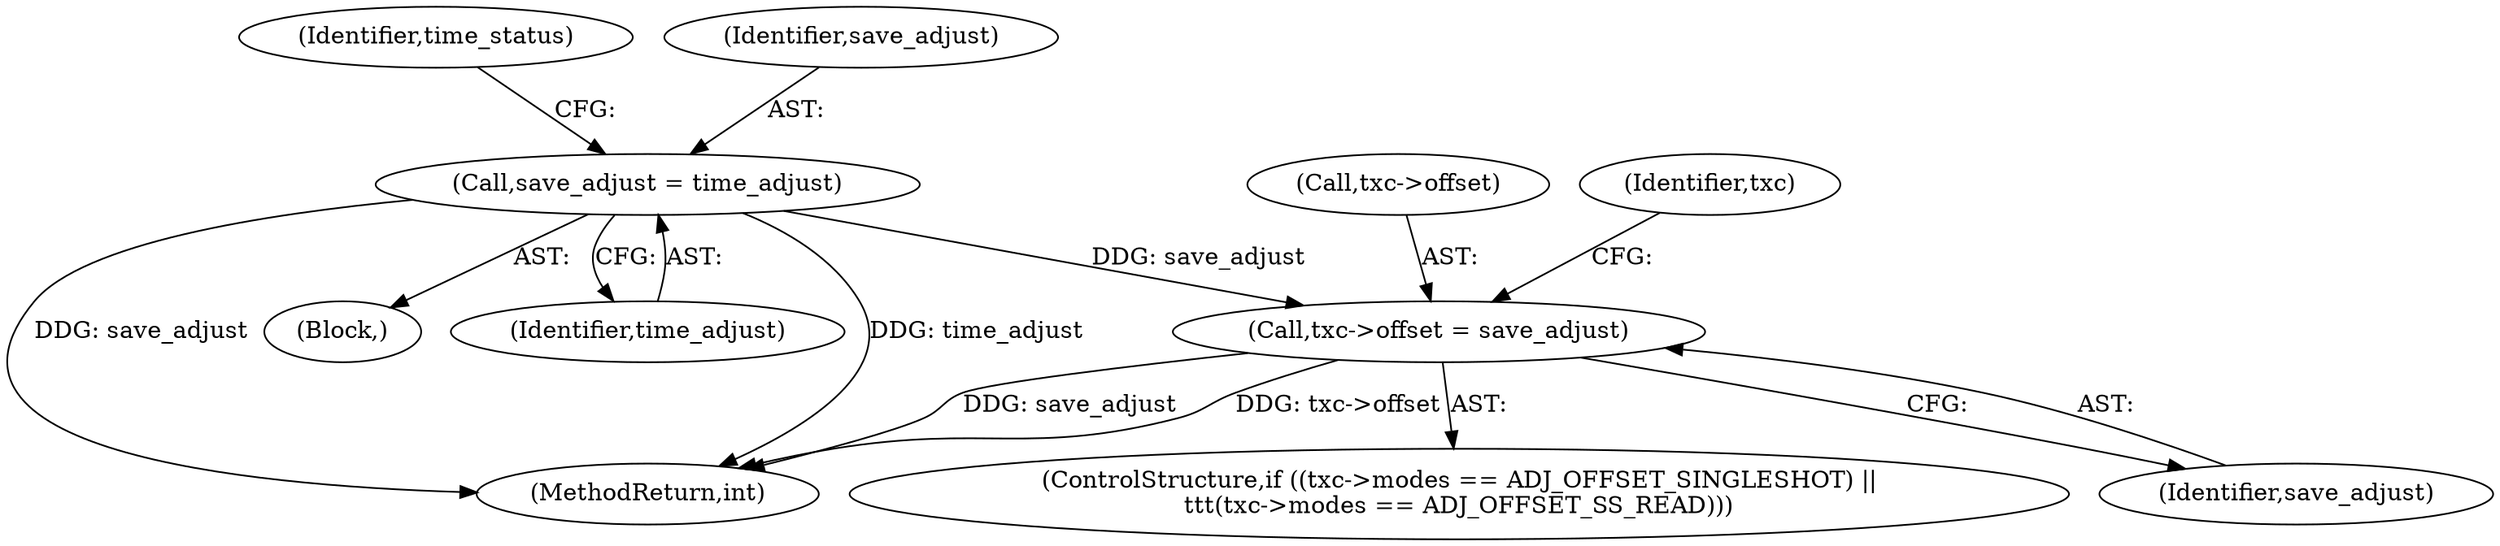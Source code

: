 digraph "0_linux_f8bd2258e2d520dff28c855658bd24bdafb5102d_8@pointer" {
"1000571" [label="(Call,txc->offset = save_adjust)"];
"1000223" [label="(Call,save_adjust = time_adjust)"];
"1000575" [label="(Identifier,save_adjust)"];
"1000687" [label="(MethodReturn,int)"];
"1000123" [label="(Block,)"];
"1000227" [label="(Identifier,time_status)"];
"1000572" [label="(Call,txc->offset)"];
"1000223" [label="(Call,save_adjust = time_adjust)"];
"1000571" [label="(Call,txc->offset = save_adjust)"];
"1000559" [label="(ControlStructure,if ((txc->modes == ADJ_OFFSET_SINGLESHOT) ||\n\t\t\t(txc->modes == ADJ_OFFSET_SS_READ)))"];
"1000225" [label="(Identifier,time_adjust)"];
"1000592" [label="(Identifier,txc)"];
"1000224" [label="(Identifier,save_adjust)"];
"1000571" -> "1000559"  [label="AST: "];
"1000571" -> "1000575"  [label="CFG: "];
"1000572" -> "1000571"  [label="AST: "];
"1000575" -> "1000571"  [label="AST: "];
"1000592" -> "1000571"  [label="CFG: "];
"1000571" -> "1000687"  [label="DDG: save_adjust"];
"1000571" -> "1000687"  [label="DDG: txc->offset"];
"1000223" -> "1000571"  [label="DDG: save_adjust"];
"1000223" -> "1000123"  [label="AST: "];
"1000223" -> "1000225"  [label="CFG: "];
"1000224" -> "1000223"  [label="AST: "];
"1000225" -> "1000223"  [label="AST: "];
"1000227" -> "1000223"  [label="CFG: "];
"1000223" -> "1000687"  [label="DDG: time_adjust"];
"1000223" -> "1000687"  [label="DDG: save_adjust"];
}
